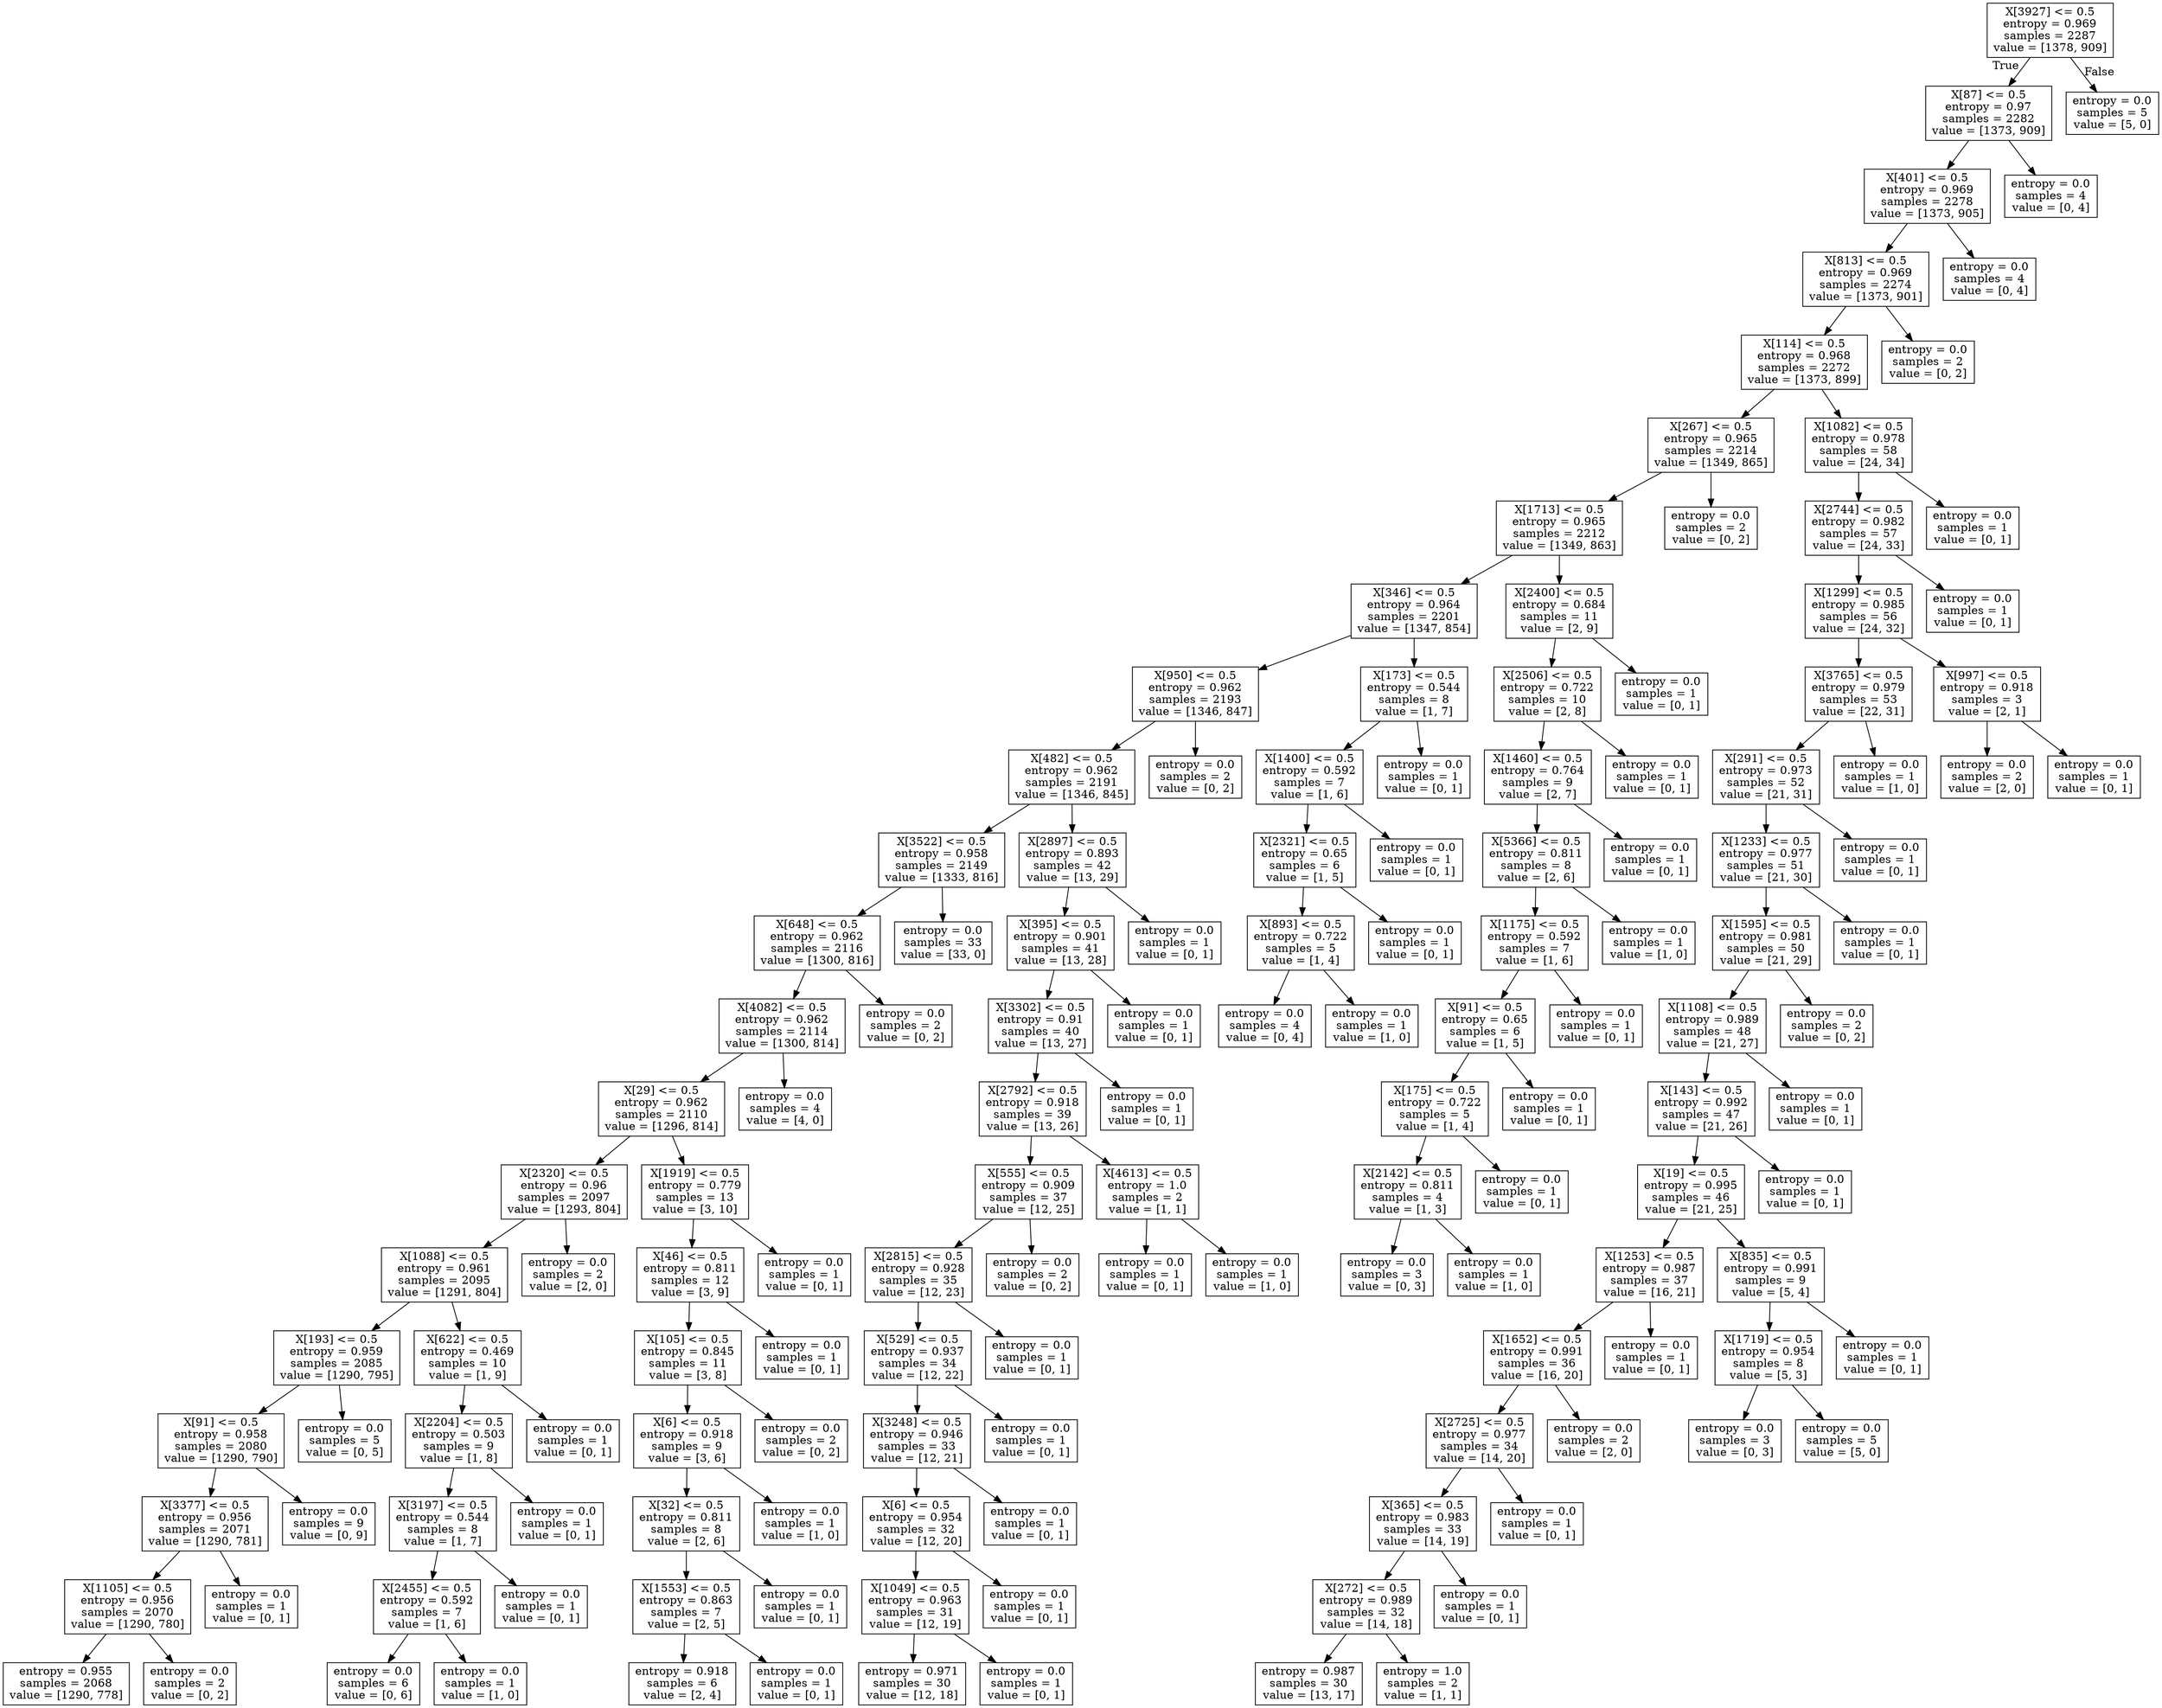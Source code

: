 digraph Tree {
node [shape=box] ;
0 [label="X[3927] <= 0.5\nentropy = 0.969\nsamples = 2287\nvalue = [1378, 909]"] ;
1 [label="X[87] <= 0.5\nentropy = 0.97\nsamples = 2282\nvalue = [1373, 909]"] ;
0 -> 1 [labeldistance=2.5, labelangle=45, headlabel="True"] ;
2 [label="X[401] <= 0.5\nentropy = 0.969\nsamples = 2278\nvalue = [1373, 905]"] ;
1 -> 2 ;
3 [label="X[813] <= 0.5\nentropy = 0.969\nsamples = 2274\nvalue = [1373, 901]"] ;
2 -> 3 ;
4 [label="X[114] <= 0.5\nentropy = 0.968\nsamples = 2272\nvalue = [1373, 899]"] ;
3 -> 4 ;
5 [label="X[267] <= 0.5\nentropy = 0.965\nsamples = 2214\nvalue = [1349, 865]"] ;
4 -> 5 ;
6 [label="X[1713] <= 0.5\nentropy = 0.965\nsamples = 2212\nvalue = [1349, 863]"] ;
5 -> 6 ;
7 [label="X[346] <= 0.5\nentropy = 0.964\nsamples = 2201\nvalue = [1347, 854]"] ;
6 -> 7 ;
8 [label="X[950] <= 0.5\nentropy = 0.962\nsamples = 2193\nvalue = [1346, 847]"] ;
7 -> 8 ;
9 [label="X[482] <= 0.5\nentropy = 0.962\nsamples = 2191\nvalue = [1346, 845]"] ;
8 -> 9 ;
10 [label="X[3522] <= 0.5\nentropy = 0.958\nsamples = 2149\nvalue = [1333, 816]"] ;
9 -> 10 ;
11 [label="X[648] <= 0.5\nentropy = 0.962\nsamples = 2116\nvalue = [1300, 816]"] ;
10 -> 11 ;
12 [label="X[4082] <= 0.5\nentropy = 0.962\nsamples = 2114\nvalue = [1300, 814]"] ;
11 -> 12 ;
13 [label="X[29] <= 0.5\nentropy = 0.962\nsamples = 2110\nvalue = [1296, 814]"] ;
12 -> 13 ;
14 [label="X[2320] <= 0.5\nentropy = 0.96\nsamples = 2097\nvalue = [1293, 804]"] ;
13 -> 14 ;
15 [label="X[1088] <= 0.5\nentropy = 0.961\nsamples = 2095\nvalue = [1291, 804]"] ;
14 -> 15 ;
16 [label="X[193] <= 0.5\nentropy = 0.959\nsamples = 2085\nvalue = [1290, 795]"] ;
15 -> 16 ;
17 [label="X[91] <= 0.5\nentropy = 0.958\nsamples = 2080\nvalue = [1290, 790]"] ;
16 -> 17 ;
18 [label="X[3377] <= 0.5\nentropy = 0.956\nsamples = 2071\nvalue = [1290, 781]"] ;
17 -> 18 ;
19 [label="X[1105] <= 0.5\nentropy = 0.956\nsamples = 2070\nvalue = [1290, 780]"] ;
18 -> 19 ;
20 [label="entropy = 0.955\nsamples = 2068\nvalue = [1290, 778]"] ;
19 -> 20 ;
21 [label="entropy = 0.0\nsamples = 2\nvalue = [0, 2]"] ;
19 -> 21 ;
22 [label="entropy = 0.0\nsamples = 1\nvalue = [0, 1]"] ;
18 -> 22 ;
23 [label="entropy = 0.0\nsamples = 9\nvalue = [0, 9]"] ;
17 -> 23 ;
24 [label="entropy = 0.0\nsamples = 5\nvalue = [0, 5]"] ;
16 -> 24 ;
25 [label="X[622] <= 0.5\nentropy = 0.469\nsamples = 10\nvalue = [1, 9]"] ;
15 -> 25 ;
26 [label="X[2204] <= 0.5\nentropy = 0.503\nsamples = 9\nvalue = [1, 8]"] ;
25 -> 26 ;
27 [label="X[3197] <= 0.5\nentropy = 0.544\nsamples = 8\nvalue = [1, 7]"] ;
26 -> 27 ;
28 [label="X[2455] <= 0.5\nentropy = 0.592\nsamples = 7\nvalue = [1, 6]"] ;
27 -> 28 ;
29 [label="entropy = 0.0\nsamples = 6\nvalue = [0, 6]"] ;
28 -> 29 ;
30 [label="entropy = 0.0\nsamples = 1\nvalue = [1, 0]"] ;
28 -> 30 ;
31 [label="entropy = 0.0\nsamples = 1\nvalue = [0, 1]"] ;
27 -> 31 ;
32 [label="entropy = 0.0\nsamples = 1\nvalue = [0, 1]"] ;
26 -> 32 ;
33 [label="entropy = 0.0\nsamples = 1\nvalue = [0, 1]"] ;
25 -> 33 ;
34 [label="entropy = 0.0\nsamples = 2\nvalue = [2, 0]"] ;
14 -> 34 ;
35 [label="X[1919] <= 0.5\nentropy = 0.779\nsamples = 13\nvalue = [3, 10]"] ;
13 -> 35 ;
36 [label="X[46] <= 0.5\nentropy = 0.811\nsamples = 12\nvalue = [3, 9]"] ;
35 -> 36 ;
37 [label="X[105] <= 0.5\nentropy = 0.845\nsamples = 11\nvalue = [3, 8]"] ;
36 -> 37 ;
38 [label="X[6] <= 0.5\nentropy = 0.918\nsamples = 9\nvalue = [3, 6]"] ;
37 -> 38 ;
39 [label="X[32] <= 0.5\nentropy = 0.811\nsamples = 8\nvalue = [2, 6]"] ;
38 -> 39 ;
40 [label="X[1553] <= 0.5\nentropy = 0.863\nsamples = 7\nvalue = [2, 5]"] ;
39 -> 40 ;
41 [label="entropy = 0.918\nsamples = 6\nvalue = [2, 4]"] ;
40 -> 41 ;
42 [label="entropy = 0.0\nsamples = 1\nvalue = [0, 1]"] ;
40 -> 42 ;
43 [label="entropy = 0.0\nsamples = 1\nvalue = [0, 1]"] ;
39 -> 43 ;
44 [label="entropy = 0.0\nsamples = 1\nvalue = [1, 0]"] ;
38 -> 44 ;
45 [label="entropy = 0.0\nsamples = 2\nvalue = [0, 2]"] ;
37 -> 45 ;
46 [label="entropy = 0.0\nsamples = 1\nvalue = [0, 1]"] ;
36 -> 46 ;
47 [label="entropy = 0.0\nsamples = 1\nvalue = [0, 1]"] ;
35 -> 47 ;
48 [label="entropy = 0.0\nsamples = 4\nvalue = [4, 0]"] ;
12 -> 48 ;
49 [label="entropy = 0.0\nsamples = 2\nvalue = [0, 2]"] ;
11 -> 49 ;
50 [label="entropy = 0.0\nsamples = 33\nvalue = [33, 0]"] ;
10 -> 50 ;
51 [label="X[2897] <= 0.5\nentropy = 0.893\nsamples = 42\nvalue = [13, 29]"] ;
9 -> 51 ;
52 [label="X[395] <= 0.5\nentropy = 0.901\nsamples = 41\nvalue = [13, 28]"] ;
51 -> 52 ;
53 [label="X[3302] <= 0.5\nentropy = 0.91\nsamples = 40\nvalue = [13, 27]"] ;
52 -> 53 ;
54 [label="X[2792] <= 0.5\nentropy = 0.918\nsamples = 39\nvalue = [13, 26]"] ;
53 -> 54 ;
55 [label="X[555] <= 0.5\nentropy = 0.909\nsamples = 37\nvalue = [12, 25]"] ;
54 -> 55 ;
56 [label="X[2815] <= 0.5\nentropy = 0.928\nsamples = 35\nvalue = [12, 23]"] ;
55 -> 56 ;
57 [label="X[529] <= 0.5\nentropy = 0.937\nsamples = 34\nvalue = [12, 22]"] ;
56 -> 57 ;
58 [label="X[3248] <= 0.5\nentropy = 0.946\nsamples = 33\nvalue = [12, 21]"] ;
57 -> 58 ;
59 [label="X[6] <= 0.5\nentropy = 0.954\nsamples = 32\nvalue = [12, 20]"] ;
58 -> 59 ;
60 [label="X[1049] <= 0.5\nentropy = 0.963\nsamples = 31\nvalue = [12, 19]"] ;
59 -> 60 ;
61 [label="entropy = 0.971\nsamples = 30\nvalue = [12, 18]"] ;
60 -> 61 ;
62 [label="entropy = 0.0\nsamples = 1\nvalue = [0, 1]"] ;
60 -> 62 ;
63 [label="entropy = 0.0\nsamples = 1\nvalue = [0, 1]"] ;
59 -> 63 ;
64 [label="entropy = 0.0\nsamples = 1\nvalue = [0, 1]"] ;
58 -> 64 ;
65 [label="entropy = 0.0\nsamples = 1\nvalue = [0, 1]"] ;
57 -> 65 ;
66 [label="entropy = 0.0\nsamples = 1\nvalue = [0, 1]"] ;
56 -> 66 ;
67 [label="entropy = 0.0\nsamples = 2\nvalue = [0, 2]"] ;
55 -> 67 ;
68 [label="X[4613] <= 0.5\nentropy = 1.0\nsamples = 2\nvalue = [1, 1]"] ;
54 -> 68 ;
69 [label="entropy = 0.0\nsamples = 1\nvalue = [0, 1]"] ;
68 -> 69 ;
70 [label="entropy = 0.0\nsamples = 1\nvalue = [1, 0]"] ;
68 -> 70 ;
71 [label="entropy = 0.0\nsamples = 1\nvalue = [0, 1]"] ;
53 -> 71 ;
72 [label="entropy = 0.0\nsamples = 1\nvalue = [0, 1]"] ;
52 -> 72 ;
73 [label="entropy = 0.0\nsamples = 1\nvalue = [0, 1]"] ;
51 -> 73 ;
74 [label="entropy = 0.0\nsamples = 2\nvalue = [0, 2]"] ;
8 -> 74 ;
75 [label="X[173] <= 0.5\nentropy = 0.544\nsamples = 8\nvalue = [1, 7]"] ;
7 -> 75 ;
76 [label="X[1400] <= 0.5\nentropy = 0.592\nsamples = 7\nvalue = [1, 6]"] ;
75 -> 76 ;
77 [label="X[2321] <= 0.5\nentropy = 0.65\nsamples = 6\nvalue = [1, 5]"] ;
76 -> 77 ;
78 [label="X[893] <= 0.5\nentropy = 0.722\nsamples = 5\nvalue = [1, 4]"] ;
77 -> 78 ;
79 [label="entropy = 0.0\nsamples = 4\nvalue = [0, 4]"] ;
78 -> 79 ;
80 [label="entropy = 0.0\nsamples = 1\nvalue = [1, 0]"] ;
78 -> 80 ;
81 [label="entropy = 0.0\nsamples = 1\nvalue = [0, 1]"] ;
77 -> 81 ;
82 [label="entropy = 0.0\nsamples = 1\nvalue = [0, 1]"] ;
76 -> 82 ;
83 [label="entropy = 0.0\nsamples = 1\nvalue = [0, 1]"] ;
75 -> 83 ;
84 [label="X[2400] <= 0.5\nentropy = 0.684\nsamples = 11\nvalue = [2, 9]"] ;
6 -> 84 ;
85 [label="X[2506] <= 0.5\nentropy = 0.722\nsamples = 10\nvalue = [2, 8]"] ;
84 -> 85 ;
86 [label="X[1460] <= 0.5\nentropy = 0.764\nsamples = 9\nvalue = [2, 7]"] ;
85 -> 86 ;
87 [label="X[5366] <= 0.5\nentropy = 0.811\nsamples = 8\nvalue = [2, 6]"] ;
86 -> 87 ;
88 [label="X[1175] <= 0.5\nentropy = 0.592\nsamples = 7\nvalue = [1, 6]"] ;
87 -> 88 ;
89 [label="X[91] <= 0.5\nentropy = 0.65\nsamples = 6\nvalue = [1, 5]"] ;
88 -> 89 ;
90 [label="X[175] <= 0.5\nentropy = 0.722\nsamples = 5\nvalue = [1, 4]"] ;
89 -> 90 ;
91 [label="X[2142] <= 0.5\nentropy = 0.811\nsamples = 4\nvalue = [1, 3]"] ;
90 -> 91 ;
92 [label="entropy = 0.0\nsamples = 3\nvalue = [0, 3]"] ;
91 -> 92 ;
93 [label="entropy = 0.0\nsamples = 1\nvalue = [1, 0]"] ;
91 -> 93 ;
94 [label="entropy = 0.0\nsamples = 1\nvalue = [0, 1]"] ;
90 -> 94 ;
95 [label="entropy = 0.0\nsamples = 1\nvalue = [0, 1]"] ;
89 -> 95 ;
96 [label="entropy = 0.0\nsamples = 1\nvalue = [0, 1]"] ;
88 -> 96 ;
97 [label="entropy = 0.0\nsamples = 1\nvalue = [1, 0]"] ;
87 -> 97 ;
98 [label="entropy = 0.0\nsamples = 1\nvalue = [0, 1]"] ;
86 -> 98 ;
99 [label="entropy = 0.0\nsamples = 1\nvalue = [0, 1]"] ;
85 -> 99 ;
100 [label="entropy = 0.0\nsamples = 1\nvalue = [0, 1]"] ;
84 -> 100 ;
101 [label="entropy = 0.0\nsamples = 2\nvalue = [0, 2]"] ;
5 -> 101 ;
102 [label="X[1082] <= 0.5\nentropy = 0.978\nsamples = 58\nvalue = [24, 34]"] ;
4 -> 102 ;
103 [label="X[2744] <= 0.5\nentropy = 0.982\nsamples = 57\nvalue = [24, 33]"] ;
102 -> 103 ;
104 [label="X[1299] <= 0.5\nentropy = 0.985\nsamples = 56\nvalue = [24, 32]"] ;
103 -> 104 ;
105 [label="X[3765] <= 0.5\nentropy = 0.979\nsamples = 53\nvalue = [22, 31]"] ;
104 -> 105 ;
106 [label="X[291] <= 0.5\nentropy = 0.973\nsamples = 52\nvalue = [21, 31]"] ;
105 -> 106 ;
107 [label="X[1233] <= 0.5\nentropy = 0.977\nsamples = 51\nvalue = [21, 30]"] ;
106 -> 107 ;
108 [label="X[1595] <= 0.5\nentropy = 0.981\nsamples = 50\nvalue = [21, 29]"] ;
107 -> 108 ;
109 [label="X[1108] <= 0.5\nentropy = 0.989\nsamples = 48\nvalue = [21, 27]"] ;
108 -> 109 ;
110 [label="X[143] <= 0.5\nentropy = 0.992\nsamples = 47\nvalue = [21, 26]"] ;
109 -> 110 ;
111 [label="X[19] <= 0.5\nentropy = 0.995\nsamples = 46\nvalue = [21, 25]"] ;
110 -> 111 ;
112 [label="X[1253] <= 0.5\nentropy = 0.987\nsamples = 37\nvalue = [16, 21]"] ;
111 -> 112 ;
113 [label="X[1652] <= 0.5\nentropy = 0.991\nsamples = 36\nvalue = [16, 20]"] ;
112 -> 113 ;
114 [label="X[2725] <= 0.5\nentropy = 0.977\nsamples = 34\nvalue = [14, 20]"] ;
113 -> 114 ;
115 [label="X[365] <= 0.5\nentropy = 0.983\nsamples = 33\nvalue = [14, 19]"] ;
114 -> 115 ;
116 [label="X[272] <= 0.5\nentropy = 0.989\nsamples = 32\nvalue = [14, 18]"] ;
115 -> 116 ;
117 [label="entropy = 0.987\nsamples = 30\nvalue = [13, 17]"] ;
116 -> 117 ;
118 [label="entropy = 1.0\nsamples = 2\nvalue = [1, 1]"] ;
116 -> 118 ;
119 [label="entropy = 0.0\nsamples = 1\nvalue = [0, 1]"] ;
115 -> 119 ;
120 [label="entropy = 0.0\nsamples = 1\nvalue = [0, 1]"] ;
114 -> 120 ;
121 [label="entropy = 0.0\nsamples = 2\nvalue = [2, 0]"] ;
113 -> 121 ;
122 [label="entropy = 0.0\nsamples = 1\nvalue = [0, 1]"] ;
112 -> 122 ;
123 [label="X[835] <= 0.5\nentropy = 0.991\nsamples = 9\nvalue = [5, 4]"] ;
111 -> 123 ;
124 [label="X[1719] <= 0.5\nentropy = 0.954\nsamples = 8\nvalue = [5, 3]"] ;
123 -> 124 ;
125 [label="entropy = 0.0\nsamples = 3\nvalue = [0, 3]"] ;
124 -> 125 ;
126 [label="entropy = 0.0\nsamples = 5\nvalue = [5, 0]"] ;
124 -> 126 ;
127 [label="entropy = 0.0\nsamples = 1\nvalue = [0, 1]"] ;
123 -> 127 ;
128 [label="entropy = 0.0\nsamples = 1\nvalue = [0, 1]"] ;
110 -> 128 ;
129 [label="entropy = 0.0\nsamples = 1\nvalue = [0, 1]"] ;
109 -> 129 ;
130 [label="entropy = 0.0\nsamples = 2\nvalue = [0, 2]"] ;
108 -> 130 ;
131 [label="entropy = 0.0\nsamples = 1\nvalue = [0, 1]"] ;
107 -> 131 ;
132 [label="entropy = 0.0\nsamples = 1\nvalue = [0, 1]"] ;
106 -> 132 ;
133 [label="entropy = 0.0\nsamples = 1\nvalue = [1, 0]"] ;
105 -> 133 ;
134 [label="X[997] <= 0.5\nentropy = 0.918\nsamples = 3\nvalue = [2, 1]"] ;
104 -> 134 ;
135 [label="entropy = 0.0\nsamples = 2\nvalue = [2, 0]"] ;
134 -> 135 ;
136 [label="entropy = 0.0\nsamples = 1\nvalue = [0, 1]"] ;
134 -> 136 ;
137 [label="entropy = 0.0\nsamples = 1\nvalue = [0, 1]"] ;
103 -> 137 ;
138 [label="entropy = 0.0\nsamples = 1\nvalue = [0, 1]"] ;
102 -> 138 ;
139 [label="entropy = 0.0\nsamples = 2\nvalue = [0, 2]"] ;
3 -> 139 ;
140 [label="entropy = 0.0\nsamples = 4\nvalue = [0, 4]"] ;
2 -> 140 ;
141 [label="entropy = 0.0\nsamples = 4\nvalue = [0, 4]"] ;
1 -> 141 ;
142 [label="entropy = 0.0\nsamples = 5\nvalue = [5, 0]"] ;
0 -> 142 [labeldistance=2.5, labelangle=-45, headlabel="False"] ;
}